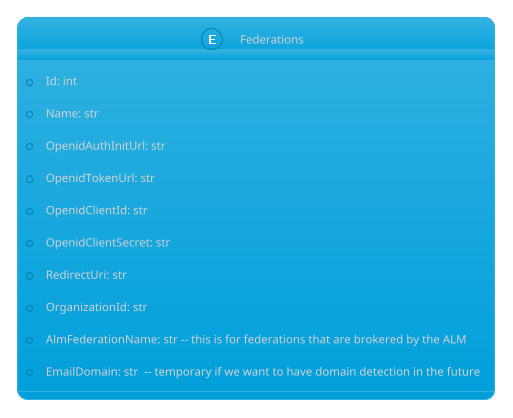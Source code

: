 @startuml
!theme bluegray
entity Federations {
+Id: int
+Name: str
+OpenidAuthInitUrl: str
+OpenidTokenUrl: str
+OpenidClientId: str   
+OpenidClientSecret: str   
+RedirectUri: str
+OrganizationId: str
+AlmFederationName: str -- this is for federations that are brokered by the ALM
+EmailDomain: str  -- temporary if we want to have domain detection in the future
}
@enduml
